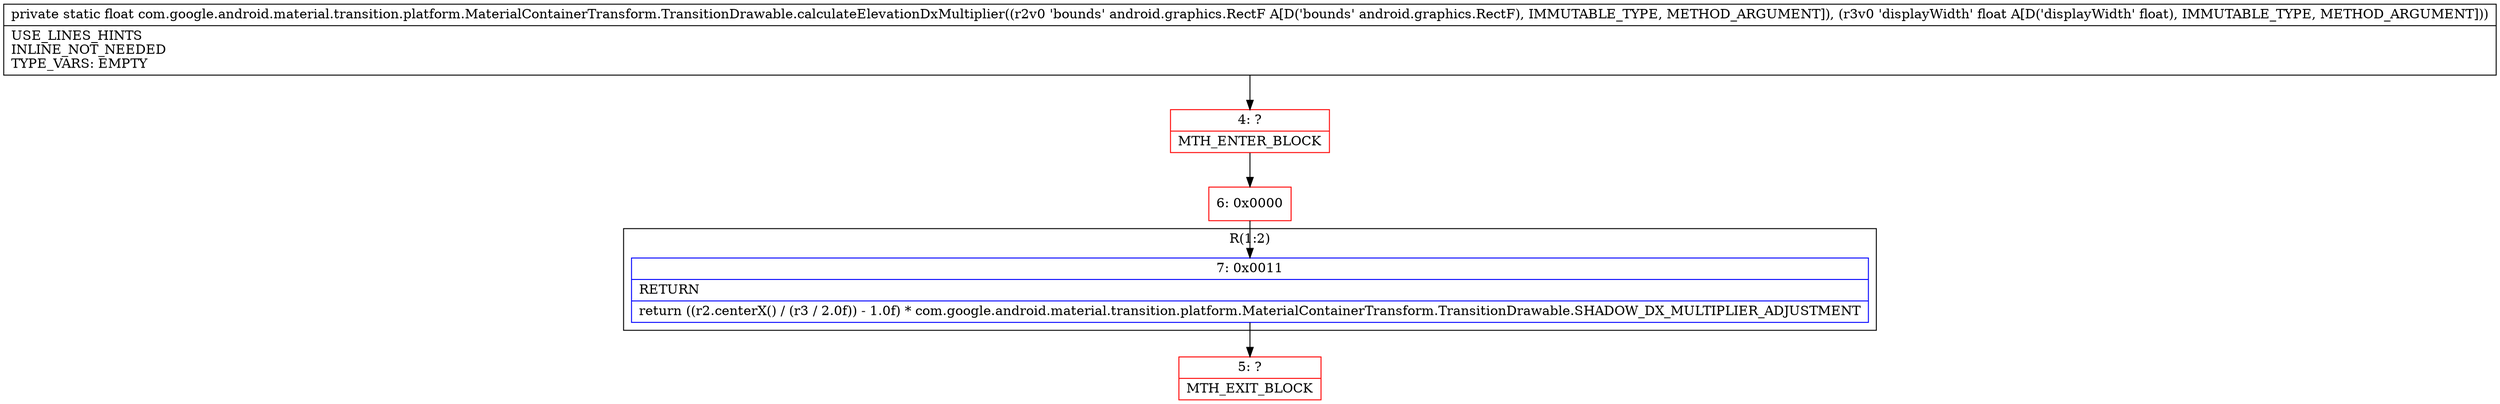 digraph "CFG forcom.google.android.material.transition.platform.MaterialContainerTransform.TransitionDrawable.calculateElevationDxMultiplier(Landroid\/graphics\/RectF;F)F" {
subgraph cluster_Region_353083478 {
label = "R(1:2)";
node [shape=record,color=blue];
Node_7 [shape=record,label="{7\:\ 0x0011|RETURN\l|return ((r2.centerX() \/ (r3 \/ 2.0f)) \- 1.0f) * com.google.android.material.transition.platform.MaterialContainerTransform.TransitionDrawable.SHADOW_DX_MULTIPLIER_ADJUSTMENT\l}"];
}
Node_4 [shape=record,color=red,label="{4\:\ ?|MTH_ENTER_BLOCK\l}"];
Node_6 [shape=record,color=red,label="{6\:\ 0x0000}"];
Node_5 [shape=record,color=red,label="{5\:\ ?|MTH_EXIT_BLOCK\l}"];
MethodNode[shape=record,label="{private static float com.google.android.material.transition.platform.MaterialContainerTransform.TransitionDrawable.calculateElevationDxMultiplier((r2v0 'bounds' android.graphics.RectF A[D('bounds' android.graphics.RectF), IMMUTABLE_TYPE, METHOD_ARGUMENT]), (r3v0 'displayWidth' float A[D('displayWidth' float), IMMUTABLE_TYPE, METHOD_ARGUMENT]))  | USE_LINES_HINTS\lINLINE_NOT_NEEDED\lTYPE_VARS: EMPTY\l}"];
MethodNode -> Node_4;Node_7 -> Node_5;
Node_4 -> Node_6;
Node_6 -> Node_7;
}

